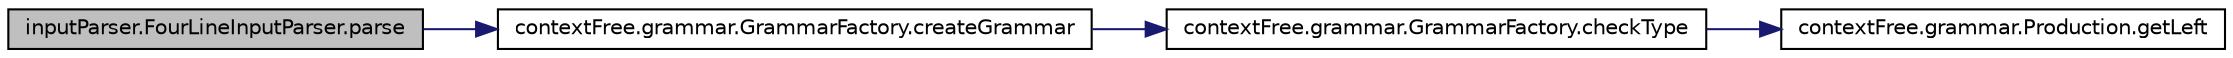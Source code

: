 digraph G
{
  edge [fontname="Helvetica",fontsize="10",labelfontname="Helvetica",labelfontsize="10"];
  node [fontname="Helvetica",fontsize="10",shape=record];
  rankdir="LR";
  Node1 [label="inputParser.FourLineInputParser.parse",height=0.2,width=0.4,color="black", fillcolor="grey75", style="filled" fontcolor="black"];
  Node1 -> Node2 [color="midnightblue",fontsize="10",style="solid"];
  Node2 [label="contextFree.grammar.GrammarFactory.createGrammar",height=0.2,width=0.4,color="black", fillcolor="white", style="filled",URL="$classcontext_free_1_1grammar_1_1_grammar_factory.html#a25d4e5bf4a9a452efca5dd6518e16c25",tooltip="Check the type of grammar (ex."];
  Node2 -> Node3 [color="midnightblue",fontsize="10",style="solid"];
  Node3 [label="contextFree.grammar.GrammarFactory.checkType",height=0.2,width=0.4,color="black", fillcolor="white", style="filled",URL="$classcontext_free_1_1grammar_1_1_grammar_factory.html#a513482168bb15e55211bc4f04e276711",tooltip="Controls that make up the grammar productions that are valid."];
  Node3 -> Node4 [color="midnightblue",fontsize="10",style="solid"];
  Node4 [label="contextFree.grammar.Production.getLeft",height=0.2,width=0.4,color="black", fillcolor="white", style="filled",URL="$classcontext_free_1_1grammar_1_1_production.html#a6b42819c4b8af1aa759edf3ad5978f67"];
}

